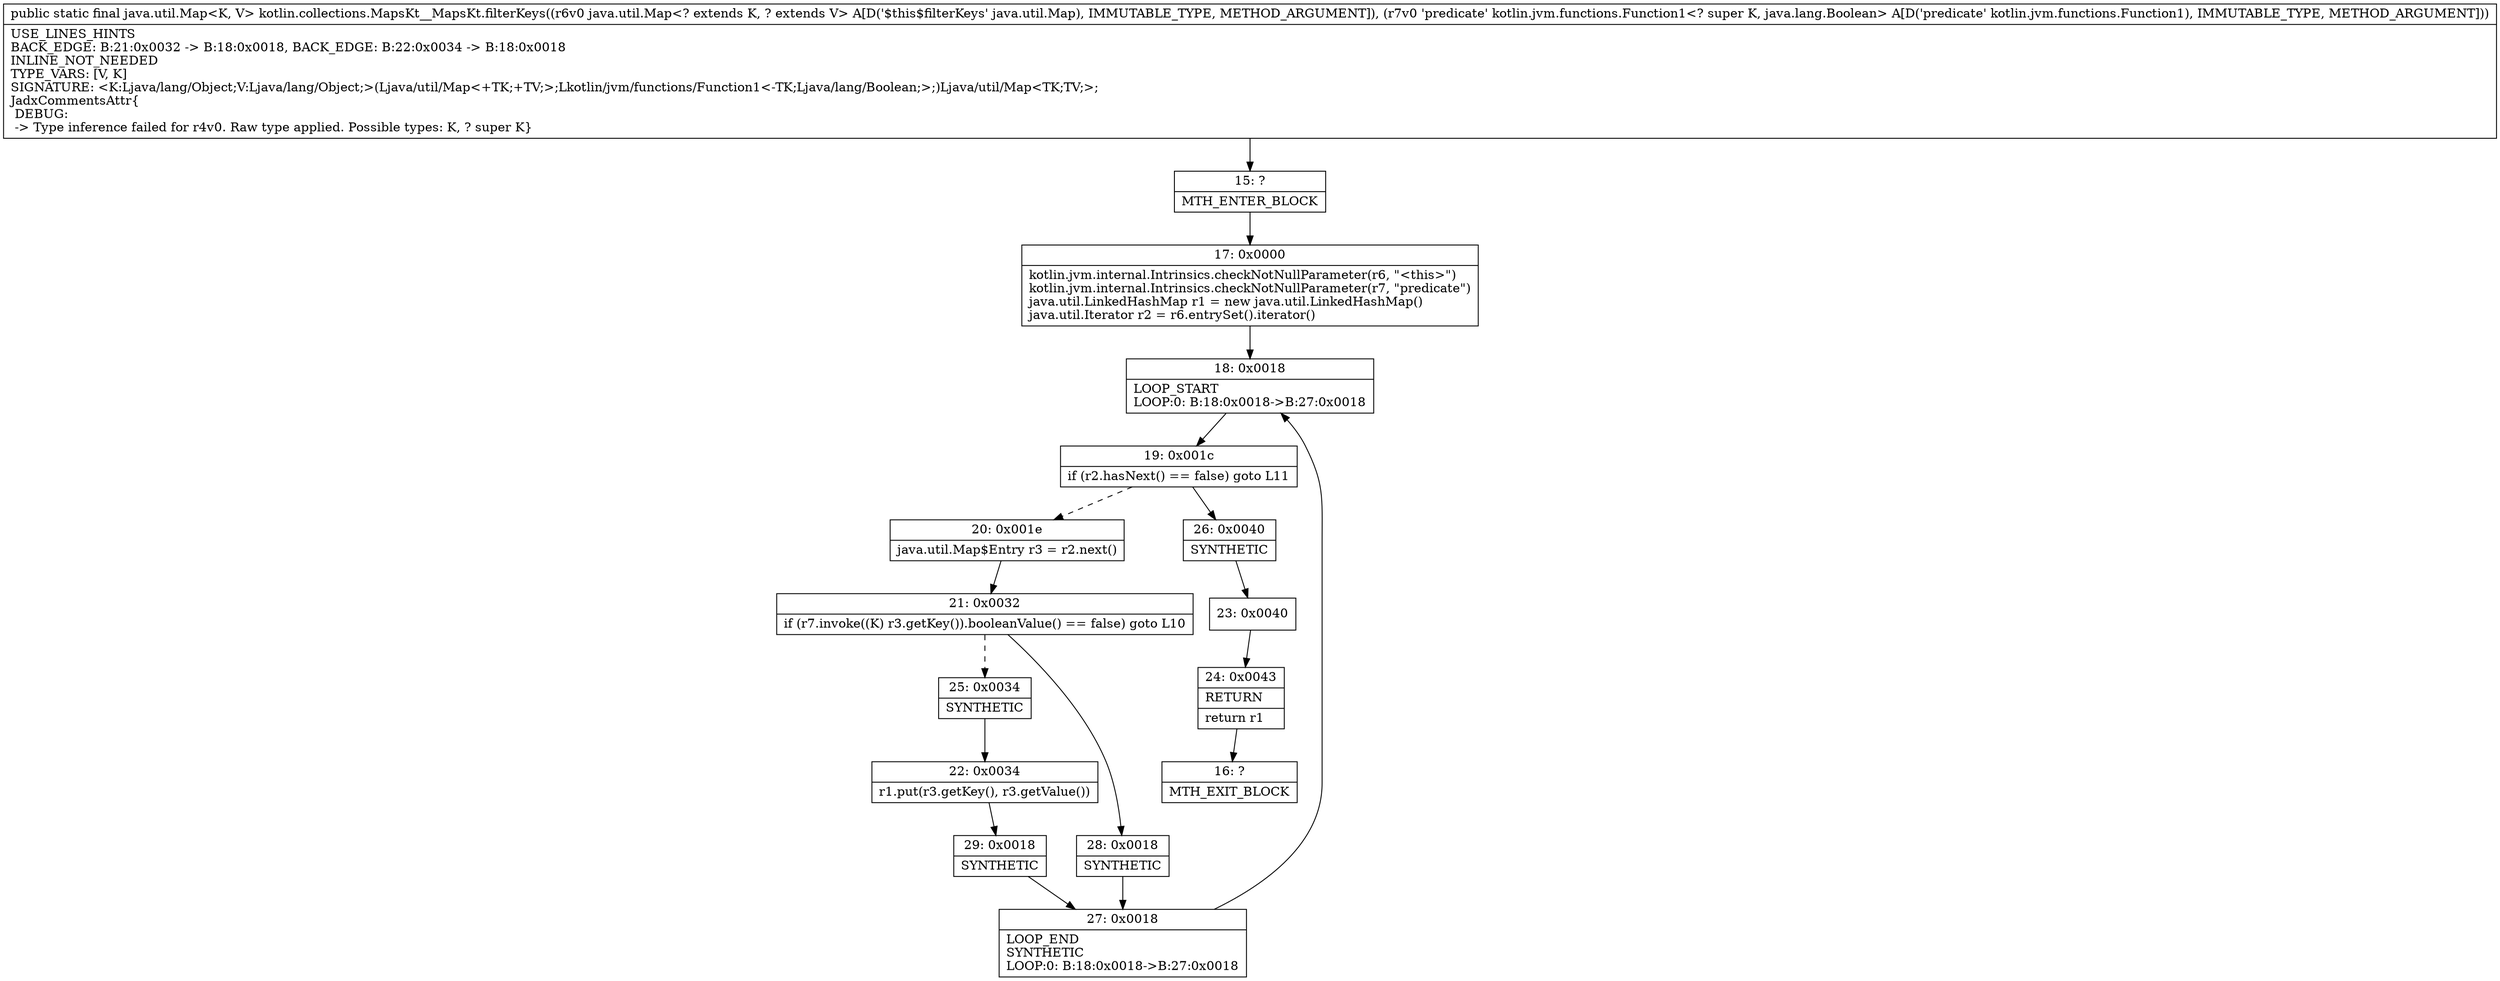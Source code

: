 digraph "CFG forkotlin.collections.MapsKt__MapsKt.filterKeys(Ljava\/util\/Map;Lkotlin\/jvm\/functions\/Function1;)Ljava\/util\/Map;" {
Node_15 [shape=record,label="{15\:\ ?|MTH_ENTER_BLOCK\l}"];
Node_17 [shape=record,label="{17\:\ 0x0000|kotlin.jvm.internal.Intrinsics.checkNotNullParameter(r6, \"\<this\>\")\lkotlin.jvm.internal.Intrinsics.checkNotNullParameter(r7, \"predicate\")\ljava.util.LinkedHashMap r1 = new java.util.LinkedHashMap()\ljava.util.Iterator r2 = r6.entrySet().iterator()\l}"];
Node_18 [shape=record,label="{18\:\ 0x0018|LOOP_START\lLOOP:0: B:18:0x0018\-\>B:27:0x0018\l}"];
Node_19 [shape=record,label="{19\:\ 0x001c|if (r2.hasNext() == false) goto L11\l}"];
Node_20 [shape=record,label="{20\:\ 0x001e|java.util.Map$Entry r3 = r2.next()\l}"];
Node_21 [shape=record,label="{21\:\ 0x0032|if (r7.invoke((K) r3.getKey()).booleanValue() == false) goto L10\l}"];
Node_25 [shape=record,label="{25\:\ 0x0034|SYNTHETIC\l}"];
Node_22 [shape=record,label="{22\:\ 0x0034|r1.put(r3.getKey(), r3.getValue())\l}"];
Node_29 [shape=record,label="{29\:\ 0x0018|SYNTHETIC\l}"];
Node_27 [shape=record,label="{27\:\ 0x0018|LOOP_END\lSYNTHETIC\lLOOP:0: B:18:0x0018\-\>B:27:0x0018\l}"];
Node_28 [shape=record,label="{28\:\ 0x0018|SYNTHETIC\l}"];
Node_26 [shape=record,label="{26\:\ 0x0040|SYNTHETIC\l}"];
Node_23 [shape=record,label="{23\:\ 0x0040}"];
Node_24 [shape=record,label="{24\:\ 0x0043|RETURN\l|return r1\l}"];
Node_16 [shape=record,label="{16\:\ ?|MTH_EXIT_BLOCK\l}"];
MethodNode[shape=record,label="{public static final java.util.Map\<K, V\> kotlin.collections.MapsKt__MapsKt.filterKeys((r6v0 java.util.Map\<? extends K, ? extends V\> A[D('$this$filterKeys' java.util.Map), IMMUTABLE_TYPE, METHOD_ARGUMENT]), (r7v0 'predicate' kotlin.jvm.functions.Function1\<? super K, java.lang.Boolean\> A[D('predicate' kotlin.jvm.functions.Function1), IMMUTABLE_TYPE, METHOD_ARGUMENT]))  | USE_LINES_HINTS\lBACK_EDGE: B:21:0x0032 \-\> B:18:0x0018, BACK_EDGE: B:22:0x0034 \-\> B:18:0x0018\lINLINE_NOT_NEEDED\lTYPE_VARS: [V, K]\lSIGNATURE: \<K:Ljava\/lang\/Object;V:Ljava\/lang\/Object;\>(Ljava\/util\/Map\<+TK;+TV;\>;Lkotlin\/jvm\/functions\/Function1\<\-TK;Ljava\/lang\/Boolean;\>;)Ljava\/util\/Map\<TK;TV;\>;\lJadxCommentsAttr\{\l DEBUG: \l \-\> Type inference failed for r4v0. Raw type applied. Possible types: K, ? super K\}\l}"];
MethodNode -> Node_15;Node_15 -> Node_17;
Node_17 -> Node_18;
Node_18 -> Node_19;
Node_19 -> Node_20[style=dashed];
Node_19 -> Node_26;
Node_20 -> Node_21;
Node_21 -> Node_25[style=dashed];
Node_21 -> Node_28;
Node_25 -> Node_22;
Node_22 -> Node_29;
Node_29 -> Node_27;
Node_27 -> Node_18;
Node_28 -> Node_27;
Node_26 -> Node_23;
Node_23 -> Node_24;
Node_24 -> Node_16;
}

